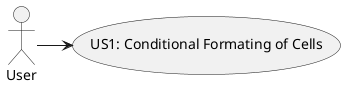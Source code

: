 @startuml  us.png
	skinparam handwritten false
	skinparam monochrome true
	skinparam packageStyle rect
	skinparam defaultFontName FG Virgil
	skinparam shadowing false

	User -> (US1: Conditional Formating of Cells)


@enduml